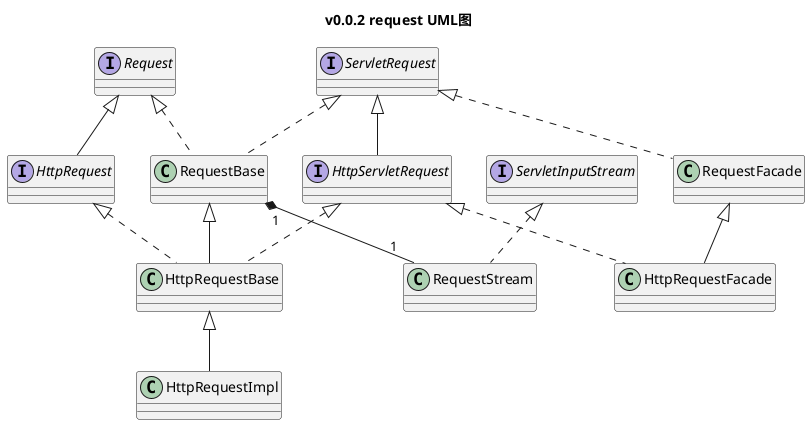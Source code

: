 @startuml

title v0.0.2 request UML图
interface Request
interface ServletRequest
interface HttpServletRequest
interface HttpRequest
interface ServletInputStream
class RequestBase
class HttpRequestBase
class HttpRequestImpl
class HttpRequestFacade
class RequestFacade
class RequestStream

Request <|-- HttpRequest
ServletRequest <|-- HttpServletRequest
RequestBase <|-- HttpRequestBase
HttpRequestBase <|-- HttpRequestImpl
RequestFacade <|-- HttpRequestFacade
Request <|.. RequestBase
ServletRequest <|.. RequestBase
HttpRequest <|.. HttpRequestBase
HttpServletRequest <|.. HttpRequestBase
ServletRequest <|.. RequestFacade
HttpServletRequest <|.. HttpRequestFacade
ServletInputStream <|.. RequestStream
RequestBase "1" *-- "1" RequestStream

@enduml